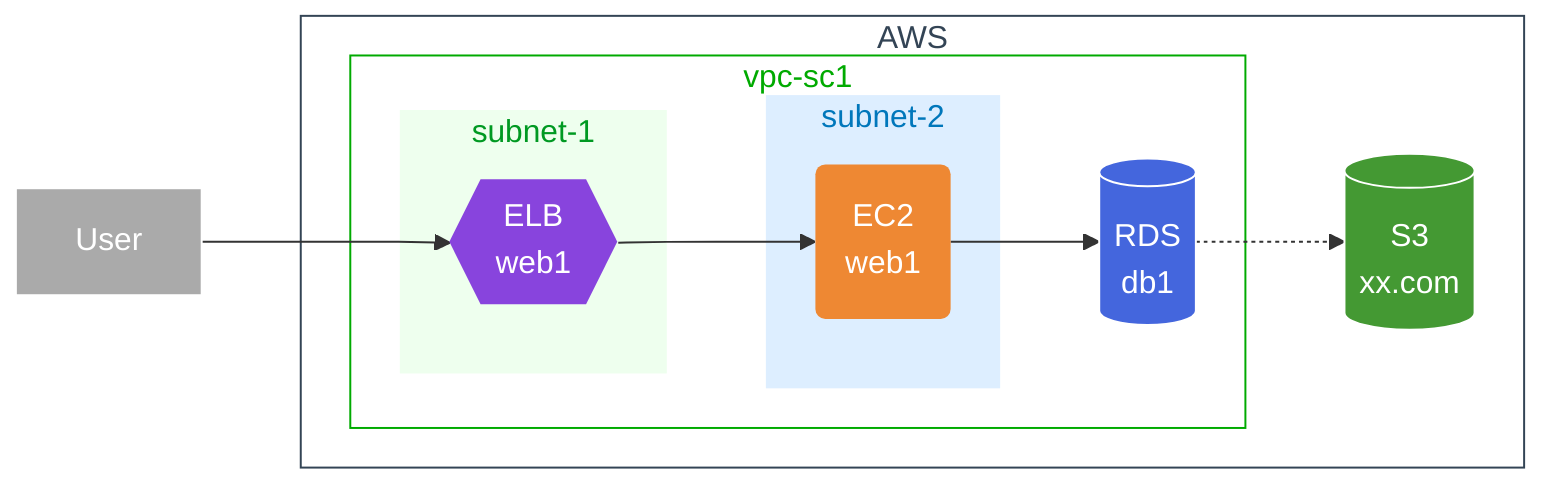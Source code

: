 flowchart LR

%%外部要素のUser
OU1[User]

%%グループとサービス
subgraph GC[AWS]
  subgraph GV[vpc-sc1]
    subgraph GS1[subnet-1]
      NW1{{"ELB<br>web1"}}
    end
    subgraph GS2[subnet-2]
      CP1("EC2<br>web1")
    end
    DB1[("RDS<br>db1")]
  end
  ST1[("S3<br>xx.com")]
end

%%サービス同士の関係
OU1 --> NW1
NW1 --> CP1
CP1 --> DB1
DB1 -.-> ST1

%%グループのスタイル
classDef SGC fill:none,color:#345,stroke:#345
class GC SGC

classDef SGV fill:none,color:#0a0,stroke:#0a0
class GV SGV

classDef SGPrS fill:#def,color:#07b,stroke:none
class GS2 SGPrS

classDef SGPuS fill:#efe,color:#092,stroke:none
class GS1 SGPuS

%%サービスのスタイル
classDef SOU fill:#aaa,color:#fff,stroke:#fff
class OU1 SOU

classDef SNW fill:#84d,color:#fff,stroke:none
class NW1 SNW

classDef SCP fill:#e83,color:#fff,stroke:none
class CP1 SCP

classDef SDB fill:#46d,color:#fff,stroke:#fff
class DB1 SDB

classDef SST fill:#493,color:#fff,stroke:#fff
class ST1 SST